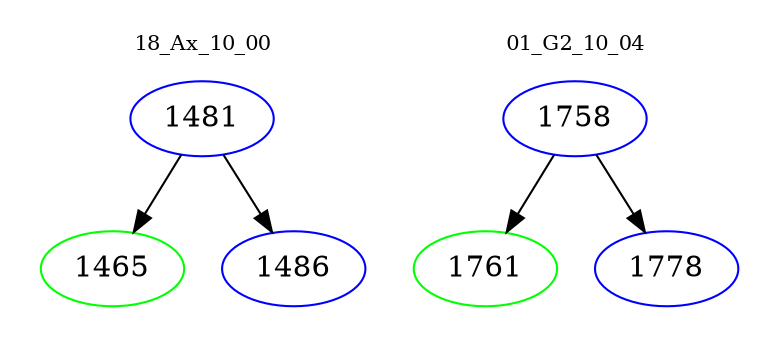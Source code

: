 digraph{
subgraph cluster_0 {
color = white
label = "18_Ax_10_00";
fontsize=10;
T0_1481 [label="1481", color="blue"]
T0_1481 -> T0_1465 [color="black"]
T0_1465 [label="1465", color="green"]
T0_1481 -> T0_1486 [color="black"]
T0_1486 [label="1486", color="blue"]
}
subgraph cluster_1 {
color = white
label = "01_G2_10_04";
fontsize=10;
T1_1758 [label="1758", color="blue"]
T1_1758 -> T1_1761 [color="black"]
T1_1761 [label="1761", color="green"]
T1_1758 -> T1_1778 [color="black"]
T1_1778 [label="1778", color="blue"]
}
}

